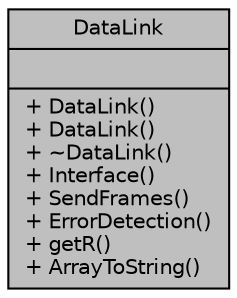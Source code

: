 digraph "DataLink"
{
 // LATEX_PDF_SIZE
  edge [fontname="Helvetica",fontsize="10",labelfontname="Helvetica",labelfontsize="10"];
  node [fontname="Helvetica",fontsize="10",shape=record];
  Node1 [label="{DataLink\n||+ DataLink()\l+ DataLink()\l+ ~DataLink()\l+ Interface()\l+ SendFrames()\l+ ErrorDetection()\l+ getR()\l+ ArrayToString()\l}",height=0.2,width=0.4,color="black", fillcolor="grey75", style="filled", fontcolor="black",tooltip=" "];
}
